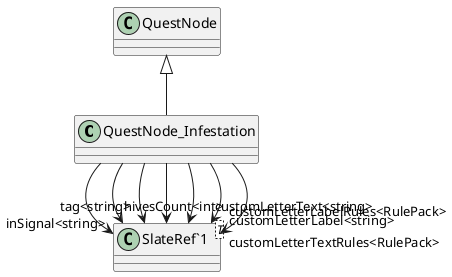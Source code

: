 @startuml
class QuestNode_Infestation {
}
class "SlateRef`1"<T> {
}
QuestNode <|-- QuestNode_Infestation
QuestNode_Infestation --> "inSignal<string>" "SlateRef`1"
QuestNode_Infestation --> "hivesCount<int>" "SlateRef`1"
QuestNode_Infestation --> "tag<string>" "SlateRef`1"
QuestNode_Infestation --> "customLetterLabel<string>" "SlateRef`1"
QuestNode_Infestation --> "customLetterText<string>" "SlateRef`1"
QuestNode_Infestation --> "customLetterLabelRules<RulePack>" "SlateRef`1"
QuestNode_Infestation --> "customLetterTextRules<RulePack>" "SlateRef`1"
@enduml
